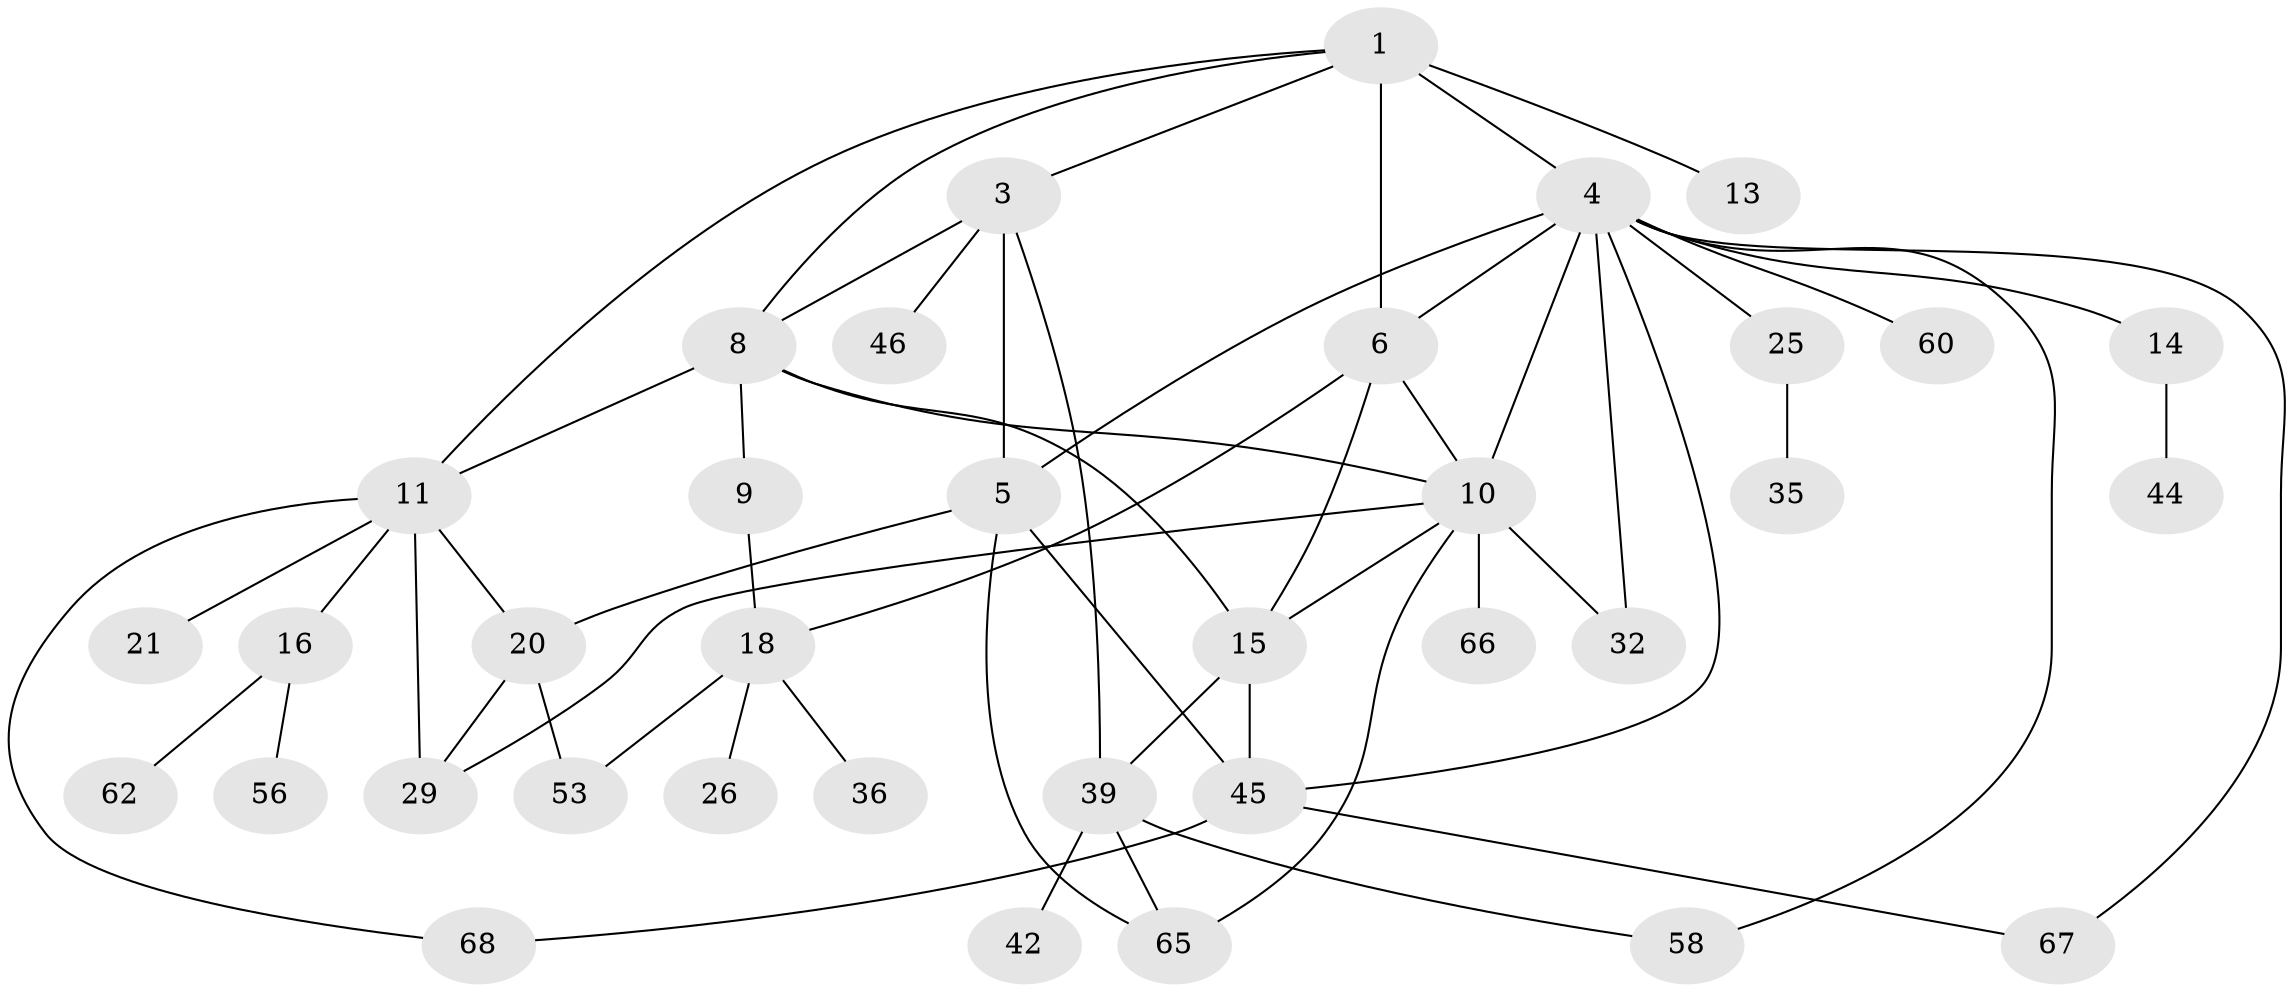 // original degree distribution, {3: 0.25, 6: 0.05555555555555555, 4: 0.125, 5: 0.027777777777777776, 7: 0.013888888888888888, 1: 0.2638888888888889, 2: 0.2638888888888889}
// Generated by graph-tools (version 1.1) at 2025/13/03/09/25 04:13:30]
// undirected, 36 vertices, 57 edges
graph export_dot {
graph [start="1"]
  node [color=gray90,style=filled];
  1 [super="+2"];
  3 [super="+12"];
  4 [super="+50+59+7"];
  5 [super="+37"];
  6 [super="+17+63"];
  8;
  9 [super="+48"];
  10 [super="+31+24"];
  11 [super="+55+40"];
  13;
  14 [super="+22"];
  15 [super="+34"];
  16 [super="+49+27"];
  18 [super="+57"];
  20 [super="+23+43"];
  21;
  25 [super="+30"];
  26 [super="+28"];
  29 [super="+71"];
  32;
  35;
  36;
  39 [super="+61"];
  42;
  44;
  45 [super="+69"];
  46;
  53;
  56;
  58 [super="+70"];
  60;
  62;
  65;
  66;
  67;
  68;
  1 -- 6;
  1 -- 3;
  1 -- 4 [weight=2];
  1 -- 8;
  1 -- 13;
  1 -- 11;
  3 -- 5;
  3 -- 8;
  3 -- 46;
  3 -- 39;
  4 -- 58;
  4 -- 5;
  4 -- 32;
  4 -- 67;
  4 -- 6;
  4 -- 10;
  4 -- 45;
  4 -- 14;
  4 -- 25;
  4 -- 60;
  5 -- 20;
  5 -- 65;
  5 -- 45;
  6 -- 15;
  6 -- 18;
  6 -- 10;
  8 -- 9;
  8 -- 11;
  8 -- 15;
  8 -- 10;
  9 -- 18;
  10 -- 66;
  10 -- 29;
  10 -- 15;
  10 -- 32;
  10 -- 65;
  11 -- 16;
  11 -- 21;
  11 -- 29;
  11 -- 20;
  11 -- 68;
  14 -- 44;
  15 -- 45;
  15 -- 39;
  16 -- 62;
  16 -- 56;
  18 -- 26;
  18 -- 36;
  18 -- 53;
  20 -- 53;
  20 -- 29;
  25 -- 35;
  39 -- 42;
  39 -- 65;
  39 -- 58;
  45 -- 67;
  45 -- 68;
}
